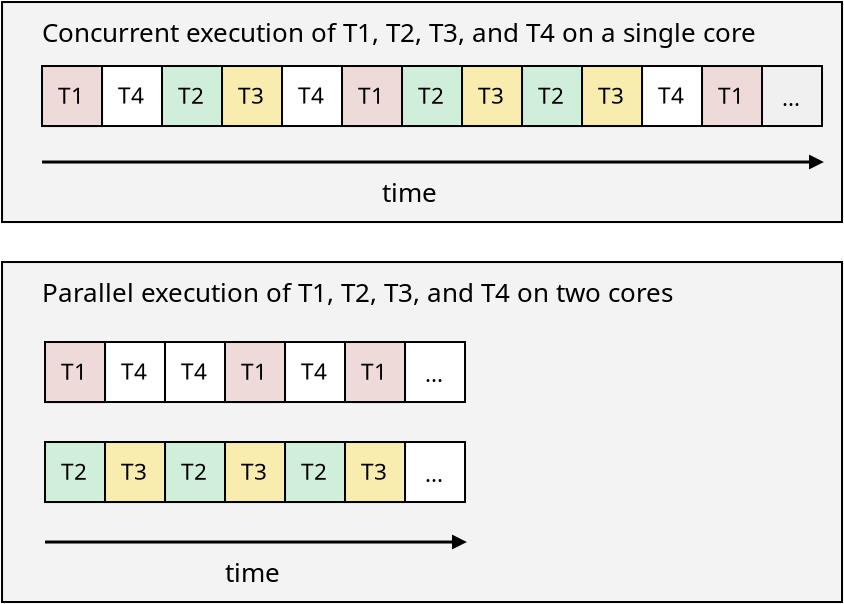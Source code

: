 <?xml version="1.0" encoding="UTF-8"?>
<dia:diagram xmlns:dia="http://www.lysator.liu.se/~alla/dia/">
  <dia:layer name="Background" visible="true" connectable="true" active="true">
    <dia:object type="Standard - Box" version="0" id="O0">
      <dia:attribute name="obj_pos">
        <dia:point val="3,15"/>
      </dia:attribute>
      <dia:attribute name="obj_bb">
        <dia:rectangle val="2.949,14.949;45.051,32.051"/>
      </dia:attribute>
      <dia:attribute name="elem_corner">
        <dia:point val="3,15"/>
      </dia:attribute>
      <dia:attribute name="elem_width">
        <dia:real val="42"/>
      </dia:attribute>
      <dia:attribute name="elem_height">
        <dia:real val="17"/>
      </dia:attribute>
      <dia:attribute name="border_width">
        <dia:real val="0.102"/>
      </dia:attribute>
      <dia:attribute name="inner_color">
        <dia:color val="#f3f3f3ff"/>
      </dia:attribute>
      <dia:attribute name="show_background">
        <dia:boolean val="true"/>
      </dia:attribute>
    </dia:object>
    <dia:object type="Standard - Box" version="0" id="O1">
      <dia:attribute name="obj_pos">
        <dia:point val="3,2"/>
      </dia:attribute>
      <dia:attribute name="obj_bb">
        <dia:rectangle val="2.949,1.949;45.051,13.051"/>
      </dia:attribute>
      <dia:attribute name="elem_corner">
        <dia:point val="3,2"/>
      </dia:attribute>
      <dia:attribute name="elem_width">
        <dia:real val="42"/>
      </dia:attribute>
      <dia:attribute name="elem_height">
        <dia:real val="11"/>
      </dia:attribute>
      <dia:attribute name="border_width">
        <dia:real val="0.102"/>
      </dia:attribute>
      <dia:attribute name="inner_color">
        <dia:color val="#f3f3f3ff"/>
      </dia:attribute>
      <dia:attribute name="show_background">
        <dia:boolean val="true"/>
      </dia:attribute>
    </dia:object>
    <dia:group>
      <dia:attribute name="meta">
        <dia:composite type="dict"/>
      </dia:attribute>
      <dia:attribute name="matrix"/>
      <dia:object type="Standard - Box" version="0" id="O2">
        <dia:attribute name="obj_pos">
          <dia:point val="5,5.2"/>
        </dia:attribute>
        <dia:attribute name="obj_bb">
          <dia:rectangle val="4.95,5.15;8.05,8.25"/>
        </dia:attribute>
        <dia:attribute name="elem_corner">
          <dia:point val="5,5.2"/>
        </dia:attribute>
        <dia:attribute name="elem_width">
          <dia:real val="3"/>
        </dia:attribute>
        <dia:attribute name="elem_height">
          <dia:real val="3"/>
        </dia:attribute>
        <dia:attribute name="show_background">
          <dia:boolean val="true"/>
        </dia:attribute>
      </dia:object>
      <dia:object type="Standard - Text" version="1" id="O3">
        <dia:attribute name="obj_pos">
          <dia:point val="5.796,7.091"/>
        </dia:attribute>
        <dia:attribute name="obj_bb">
          <dia:rectangle val="5.796,6.041;7.204,7.359"/>
        </dia:attribute>
        <dia:attribute name="text">
          <dia:composite type="text">
            <dia:attribute name="string">
              <dia:string>#T1#</dia:string>
            </dia:attribute>
            <dia:attribute name="font">
              <dia:font family="sans" style="0" name="Helvetica"/>
            </dia:attribute>
            <dia:attribute name="height">
              <dia:real val="1.411"/>
            </dia:attribute>
            <dia:attribute name="pos">
              <dia:point val="5.796,7.091"/>
            </dia:attribute>
            <dia:attribute name="color">
              <dia:color val="#000000ff"/>
            </dia:attribute>
            <dia:attribute name="alignment">
              <dia:enum val="0"/>
            </dia:attribute>
          </dia:composite>
        </dia:attribute>
        <dia:attribute name="valign">
          <dia:enum val="3"/>
        </dia:attribute>
      </dia:object>
    </dia:group>
    <dia:group>
      <dia:attribute name="meta">
        <dia:composite type="dict"/>
      </dia:attribute>
      <dia:attribute name="matrix"/>
      <dia:object type="Standard - Box" version="0" id="O4">
        <dia:attribute name="obj_pos">
          <dia:point val="8,5.2"/>
        </dia:attribute>
        <dia:attribute name="obj_bb">
          <dia:rectangle val="7.95,5.15;11.05,8.25"/>
        </dia:attribute>
        <dia:attribute name="elem_corner">
          <dia:point val="8,5.2"/>
        </dia:attribute>
        <dia:attribute name="elem_width">
          <dia:real val="3"/>
        </dia:attribute>
        <dia:attribute name="elem_height">
          <dia:real val="3"/>
        </dia:attribute>
        <dia:attribute name="show_background">
          <dia:boolean val="true"/>
        </dia:attribute>
      </dia:object>
      <dia:object type="Standard - Text" version="1" id="O5">
        <dia:attribute name="obj_pos">
          <dia:point val="8.796,7.075"/>
        </dia:attribute>
        <dia:attribute name="obj_bb">
          <dia:rectangle val="8.796,6.025;10.204,7.342"/>
        </dia:attribute>
        <dia:attribute name="text">
          <dia:composite type="text">
            <dia:attribute name="string">
              <dia:string>#T4#</dia:string>
            </dia:attribute>
            <dia:attribute name="font">
              <dia:font family="sans" style="0" name="Helvetica"/>
            </dia:attribute>
            <dia:attribute name="height">
              <dia:real val="1.411"/>
            </dia:attribute>
            <dia:attribute name="pos">
              <dia:point val="8.796,7.075"/>
            </dia:attribute>
            <dia:attribute name="color">
              <dia:color val="#000000ff"/>
            </dia:attribute>
            <dia:attribute name="alignment">
              <dia:enum val="0"/>
            </dia:attribute>
          </dia:composite>
        </dia:attribute>
        <dia:attribute name="valign">
          <dia:enum val="3"/>
        </dia:attribute>
      </dia:object>
    </dia:group>
    <dia:group>
      <dia:attribute name="meta">
        <dia:composite type="dict"/>
      </dia:attribute>
      <dia:attribute name="matrix"/>
      <dia:object type="Standard - Box" version="0" id="O6">
        <dia:attribute name="obj_pos">
          <dia:point val="11,5.2"/>
        </dia:attribute>
        <dia:attribute name="obj_bb">
          <dia:rectangle val="10.95,5.15;14.05,8.25"/>
        </dia:attribute>
        <dia:attribute name="elem_corner">
          <dia:point val="11,5.2"/>
        </dia:attribute>
        <dia:attribute name="elem_width">
          <dia:real val="3"/>
        </dia:attribute>
        <dia:attribute name="elem_height">
          <dia:real val="3"/>
        </dia:attribute>
        <dia:attribute name="inner_color">
          <dia:color val="#d0efdaff"/>
        </dia:attribute>
        <dia:attribute name="show_background">
          <dia:boolean val="true"/>
        </dia:attribute>
      </dia:object>
      <dia:object type="Standard - Text" version="1" id="O7">
        <dia:attribute name="obj_pos">
          <dia:point val="11.796,7.091"/>
        </dia:attribute>
        <dia:attribute name="obj_bb">
          <dia:rectangle val="11.796,6.041;13.204,7.359"/>
        </dia:attribute>
        <dia:attribute name="text">
          <dia:composite type="text">
            <dia:attribute name="string">
              <dia:string>#T2#</dia:string>
            </dia:attribute>
            <dia:attribute name="font">
              <dia:font family="sans" style="0" name="Helvetica"/>
            </dia:attribute>
            <dia:attribute name="height">
              <dia:real val="1.411"/>
            </dia:attribute>
            <dia:attribute name="pos">
              <dia:point val="11.796,7.091"/>
            </dia:attribute>
            <dia:attribute name="color">
              <dia:color val="#000000ff"/>
            </dia:attribute>
            <dia:attribute name="alignment">
              <dia:enum val="0"/>
            </dia:attribute>
          </dia:composite>
        </dia:attribute>
        <dia:attribute name="valign">
          <dia:enum val="3"/>
        </dia:attribute>
      </dia:object>
    </dia:group>
    <dia:group>
      <dia:attribute name="meta">
        <dia:composite type="dict"/>
      </dia:attribute>
      <dia:attribute name="matrix"/>
      <dia:object type="Standard - Box" version="0" id="O8">
        <dia:attribute name="obj_pos">
          <dia:point val="14,5.2"/>
        </dia:attribute>
        <dia:attribute name="obj_bb">
          <dia:rectangle val="13.95,5.15;17.05,8.25"/>
        </dia:attribute>
        <dia:attribute name="elem_corner">
          <dia:point val="14,5.2"/>
        </dia:attribute>
        <dia:attribute name="elem_width">
          <dia:real val="3"/>
        </dia:attribute>
        <dia:attribute name="elem_height">
          <dia:real val="3"/>
        </dia:attribute>
        <dia:attribute name="inner_color">
          <dia:color val="#f8ecaeff"/>
        </dia:attribute>
        <dia:attribute name="show_background">
          <dia:boolean val="true"/>
        </dia:attribute>
      </dia:object>
      <dia:object type="Standard - Text" version="1" id="O9">
        <dia:attribute name="obj_pos">
          <dia:point val="14.796,7.091"/>
        </dia:attribute>
        <dia:attribute name="obj_bb">
          <dia:rectangle val="14.796,6.041;16.204,7.359"/>
        </dia:attribute>
        <dia:attribute name="text">
          <dia:composite type="text">
            <dia:attribute name="string">
              <dia:string>#T3#</dia:string>
            </dia:attribute>
            <dia:attribute name="font">
              <dia:font family="sans" style="0" name="Helvetica"/>
            </dia:attribute>
            <dia:attribute name="height">
              <dia:real val="1.411"/>
            </dia:attribute>
            <dia:attribute name="pos">
              <dia:point val="14.796,7.091"/>
            </dia:attribute>
            <dia:attribute name="color">
              <dia:color val="#000000ff"/>
            </dia:attribute>
            <dia:attribute name="alignment">
              <dia:enum val="0"/>
            </dia:attribute>
          </dia:composite>
        </dia:attribute>
        <dia:attribute name="valign">
          <dia:enum val="3"/>
        </dia:attribute>
      </dia:object>
    </dia:group>
    <dia:group>
      <dia:attribute name="meta">
        <dia:composite type="dict"/>
      </dia:attribute>
      <dia:attribute name="matrix"/>
      <dia:object type="Standard - Box" version="0" id="O10">
        <dia:attribute name="obj_pos">
          <dia:point val="17,5.2"/>
        </dia:attribute>
        <dia:attribute name="obj_bb">
          <dia:rectangle val="16.95,5.15;20.05,8.25"/>
        </dia:attribute>
        <dia:attribute name="elem_corner">
          <dia:point val="17,5.2"/>
        </dia:attribute>
        <dia:attribute name="elem_width">
          <dia:real val="3"/>
        </dia:attribute>
        <dia:attribute name="elem_height">
          <dia:real val="3"/>
        </dia:attribute>
        <dia:attribute name="show_background">
          <dia:boolean val="true"/>
        </dia:attribute>
      </dia:object>
      <dia:object type="Standard - Text" version="1" id="O11">
        <dia:attribute name="obj_pos">
          <dia:point val="17.796,7.075"/>
        </dia:attribute>
        <dia:attribute name="obj_bb">
          <dia:rectangle val="17.796,6.025;19.204,7.342"/>
        </dia:attribute>
        <dia:attribute name="text">
          <dia:composite type="text">
            <dia:attribute name="string">
              <dia:string>#T4#</dia:string>
            </dia:attribute>
            <dia:attribute name="font">
              <dia:font family="sans" style="0" name="Helvetica"/>
            </dia:attribute>
            <dia:attribute name="height">
              <dia:real val="1.411"/>
            </dia:attribute>
            <dia:attribute name="pos">
              <dia:point val="17.796,7.075"/>
            </dia:attribute>
            <dia:attribute name="color">
              <dia:color val="#000000ff"/>
            </dia:attribute>
            <dia:attribute name="alignment">
              <dia:enum val="0"/>
            </dia:attribute>
          </dia:composite>
        </dia:attribute>
        <dia:attribute name="valign">
          <dia:enum val="3"/>
        </dia:attribute>
      </dia:object>
    </dia:group>
    <dia:group>
      <dia:attribute name="meta">
        <dia:composite type="dict"/>
      </dia:attribute>
      <dia:attribute name="matrix"/>
      <dia:object type="Standard - Box" version="0" id="O12">
        <dia:attribute name="obj_pos">
          <dia:point val="20,5.2"/>
        </dia:attribute>
        <dia:attribute name="obj_bb">
          <dia:rectangle val="19.95,5.15;23.05,8.25"/>
        </dia:attribute>
        <dia:attribute name="elem_corner">
          <dia:point val="20,5.2"/>
        </dia:attribute>
        <dia:attribute name="elem_width">
          <dia:real val="3"/>
        </dia:attribute>
        <dia:attribute name="elem_height">
          <dia:real val="3"/>
        </dia:attribute>
        <dia:attribute name="show_background">
          <dia:boolean val="true"/>
        </dia:attribute>
      </dia:object>
      <dia:object type="Standard - Text" version="1" id="O13">
        <dia:attribute name="obj_pos">
          <dia:point val="20.796,7.091"/>
        </dia:attribute>
        <dia:attribute name="obj_bb">
          <dia:rectangle val="20.796,6.041;22.204,7.359"/>
        </dia:attribute>
        <dia:attribute name="text">
          <dia:composite type="text">
            <dia:attribute name="string">
              <dia:string>#T1#</dia:string>
            </dia:attribute>
            <dia:attribute name="font">
              <dia:font family="sans" style="0" name="Helvetica"/>
            </dia:attribute>
            <dia:attribute name="height">
              <dia:real val="1.411"/>
            </dia:attribute>
            <dia:attribute name="pos">
              <dia:point val="20.796,7.091"/>
            </dia:attribute>
            <dia:attribute name="color">
              <dia:color val="#000000ff"/>
            </dia:attribute>
            <dia:attribute name="alignment">
              <dia:enum val="0"/>
            </dia:attribute>
          </dia:composite>
        </dia:attribute>
        <dia:attribute name="valign">
          <dia:enum val="3"/>
        </dia:attribute>
      </dia:object>
    </dia:group>
    <dia:group>
      <dia:attribute name="meta">
        <dia:composite type="dict"/>
      </dia:attribute>
      <dia:attribute name="matrix"/>
      <dia:object type="Standard - Box" version="0" id="O14">
        <dia:attribute name="obj_pos">
          <dia:point val="23,5.2"/>
        </dia:attribute>
        <dia:attribute name="obj_bb">
          <dia:rectangle val="22.95,5.15;26.05,8.25"/>
        </dia:attribute>
        <dia:attribute name="elem_corner">
          <dia:point val="23,5.2"/>
        </dia:attribute>
        <dia:attribute name="elem_width">
          <dia:real val="3"/>
        </dia:attribute>
        <dia:attribute name="elem_height">
          <dia:real val="3"/>
        </dia:attribute>
        <dia:attribute name="show_background">
          <dia:boolean val="true"/>
        </dia:attribute>
      </dia:object>
      <dia:object type="Standard - Text" version="1" id="O15">
        <dia:attribute name="obj_pos">
          <dia:point val="23.796,7.091"/>
        </dia:attribute>
        <dia:attribute name="obj_bb">
          <dia:rectangle val="23.796,6.041;25.204,7.359"/>
        </dia:attribute>
        <dia:attribute name="text">
          <dia:composite type="text">
            <dia:attribute name="string">
              <dia:string>#T2#</dia:string>
            </dia:attribute>
            <dia:attribute name="font">
              <dia:font family="sans" style="0" name="Helvetica"/>
            </dia:attribute>
            <dia:attribute name="height">
              <dia:real val="1.411"/>
            </dia:attribute>
            <dia:attribute name="pos">
              <dia:point val="23.796,7.091"/>
            </dia:attribute>
            <dia:attribute name="color">
              <dia:color val="#000000ff"/>
            </dia:attribute>
            <dia:attribute name="alignment">
              <dia:enum val="0"/>
            </dia:attribute>
          </dia:composite>
        </dia:attribute>
        <dia:attribute name="valign">
          <dia:enum val="3"/>
        </dia:attribute>
      </dia:object>
    </dia:group>
    <dia:group>
      <dia:attribute name="meta">
        <dia:composite type="dict"/>
      </dia:attribute>
      <dia:attribute name="matrix"/>
      <dia:object type="Standard - Box" version="0" id="O16">
        <dia:attribute name="obj_pos">
          <dia:point val="26,5.2"/>
        </dia:attribute>
        <dia:attribute name="obj_bb">
          <dia:rectangle val="25.95,5.15;29.05,8.25"/>
        </dia:attribute>
        <dia:attribute name="elem_corner">
          <dia:point val="26,5.2"/>
        </dia:attribute>
        <dia:attribute name="elem_width">
          <dia:real val="3"/>
        </dia:attribute>
        <dia:attribute name="elem_height">
          <dia:real val="3"/>
        </dia:attribute>
        <dia:attribute name="show_background">
          <dia:boolean val="true"/>
        </dia:attribute>
      </dia:object>
      <dia:object type="Standard - Text" version="1" id="O17">
        <dia:attribute name="obj_pos">
          <dia:point val="26.796,7.091"/>
        </dia:attribute>
        <dia:attribute name="obj_bb">
          <dia:rectangle val="26.796,6.041;28.204,7.359"/>
        </dia:attribute>
        <dia:attribute name="text">
          <dia:composite type="text">
            <dia:attribute name="string">
              <dia:string>#T3#</dia:string>
            </dia:attribute>
            <dia:attribute name="font">
              <dia:font family="sans" style="0" name="Helvetica"/>
            </dia:attribute>
            <dia:attribute name="height">
              <dia:real val="1.411"/>
            </dia:attribute>
            <dia:attribute name="pos">
              <dia:point val="26.796,7.091"/>
            </dia:attribute>
            <dia:attribute name="color">
              <dia:color val="#000000ff"/>
            </dia:attribute>
            <dia:attribute name="alignment">
              <dia:enum val="0"/>
            </dia:attribute>
          </dia:composite>
        </dia:attribute>
        <dia:attribute name="valign">
          <dia:enum val="3"/>
        </dia:attribute>
      </dia:object>
    </dia:group>
    <dia:group>
      <dia:attribute name="meta">
        <dia:composite type="dict"/>
      </dia:attribute>
      <dia:attribute name="matrix"/>
      <dia:object type="Standard - Box" version="0" id="O18">
        <dia:attribute name="obj_pos">
          <dia:point val="29,5.2"/>
        </dia:attribute>
        <dia:attribute name="obj_bb">
          <dia:rectangle val="28.95,5.15;32.05,8.25"/>
        </dia:attribute>
        <dia:attribute name="elem_corner">
          <dia:point val="29,5.2"/>
        </dia:attribute>
        <dia:attribute name="elem_width">
          <dia:real val="3"/>
        </dia:attribute>
        <dia:attribute name="elem_height">
          <dia:real val="3"/>
        </dia:attribute>
        <dia:attribute name="show_background">
          <dia:boolean val="true"/>
        </dia:attribute>
      </dia:object>
      <dia:object type="Standard - Text" version="1" id="O19">
        <dia:attribute name="obj_pos">
          <dia:point val="29.796,7.091"/>
        </dia:attribute>
        <dia:attribute name="obj_bb">
          <dia:rectangle val="29.796,6.041;31.204,7.359"/>
        </dia:attribute>
        <dia:attribute name="text">
          <dia:composite type="text">
            <dia:attribute name="string">
              <dia:string>#T2#</dia:string>
            </dia:attribute>
            <dia:attribute name="font">
              <dia:font family="sans" style="0" name="Helvetica"/>
            </dia:attribute>
            <dia:attribute name="height">
              <dia:real val="1.411"/>
            </dia:attribute>
            <dia:attribute name="pos">
              <dia:point val="29.796,7.091"/>
            </dia:attribute>
            <dia:attribute name="color">
              <dia:color val="#000000ff"/>
            </dia:attribute>
            <dia:attribute name="alignment">
              <dia:enum val="0"/>
            </dia:attribute>
          </dia:composite>
        </dia:attribute>
        <dia:attribute name="valign">
          <dia:enum val="3"/>
        </dia:attribute>
      </dia:object>
    </dia:group>
    <dia:group>
      <dia:attribute name="meta">
        <dia:composite type="dict"/>
      </dia:attribute>
      <dia:attribute name="matrix"/>
      <dia:object type="Standard - Box" version="0" id="O20">
        <dia:attribute name="obj_pos">
          <dia:point val="32,5.2"/>
        </dia:attribute>
        <dia:attribute name="obj_bb">
          <dia:rectangle val="31.95,5.15;35.05,8.25"/>
        </dia:attribute>
        <dia:attribute name="elem_corner">
          <dia:point val="32,5.2"/>
        </dia:attribute>
        <dia:attribute name="elem_width">
          <dia:real val="3"/>
        </dia:attribute>
        <dia:attribute name="elem_height">
          <dia:real val="3"/>
        </dia:attribute>
        <dia:attribute name="show_background">
          <dia:boolean val="true"/>
        </dia:attribute>
      </dia:object>
      <dia:object type="Standard - Text" version="1" id="O21">
        <dia:attribute name="obj_pos">
          <dia:point val="32.796,7.091"/>
        </dia:attribute>
        <dia:attribute name="obj_bb">
          <dia:rectangle val="32.796,6.041;34.204,7.359"/>
        </dia:attribute>
        <dia:attribute name="text">
          <dia:composite type="text">
            <dia:attribute name="string">
              <dia:string>#T3#</dia:string>
            </dia:attribute>
            <dia:attribute name="font">
              <dia:font family="sans" style="0" name="Helvetica"/>
            </dia:attribute>
            <dia:attribute name="height">
              <dia:real val="1.411"/>
            </dia:attribute>
            <dia:attribute name="pos">
              <dia:point val="32.796,7.091"/>
            </dia:attribute>
            <dia:attribute name="color">
              <dia:color val="#000000ff"/>
            </dia:attribute>
            <dia:attribute name="alignment">
              <dia:enum val="0"/>
            </dia:attribute>
          </dia:composite>
        </dia:attribute>
        <dia:attribute name="valign">
          <dia:enum val="3"/>
        </dia:attribute>
      </dia:object>
    </dia:group>
    <dia:group>
      <dia:attribute name="meta">
        <dia:composite type="dict"/>
      </dia:attribute>
      <dia:attribute name="matrix"/>
      <dia:object type="Standard - Box" version="0" id="O22">
        <dia:attribute name="obj_pos">
          <dia:point val="38,5.2"/>
        </dia:attribute>
        <dia:attribute name="obj_bb">
          <dia:rectangle val="37.95,5.15;41.05,8.25"/>
        </dia:attribute>
        <dia:attribute name="elem_corner">
          <dia:point val="38,5.2"/>
        </dia:attribute>
        <dia:attribute name="elem_width">
          <dia:real val="3"/>
        </dia:attribute>
        <dia:attribute name="elem_height">
          <dia:real val="3"/>
        </dia:attribute>
        <dia:attribute name="inner_color">
          <dia:color val="#efdadaff"/>
        </dia:attribute>
        <dia:attribute name="show_background">
          <dia:boolean val="true"/>
        </dia:attribute>
      </dia:object>
      <dia:object type="Standard - Text" version="1" id="O23">
        <dia:attribute name="obj_pos">
          <dia:point val="38.796,7.091"/>
        </dia:attribute>
        <dia:attribute name="obj_bb">
          <dia:rectangle val="38.796,6.041;40.204,7.359"/>
        </dia:attribute>
        <dia:attribute name="text">
          <dia:composite type="text">
            <dia:attribute name="string">
              <dia:string>#T1#</dia:string>
            </dia:attribute>
            <dia:attribute name="font">
              <dia:font family="sans" style="0" name="Helvetica"/>
            </dia:attribute>
            <dia:attribute name="height">
              <dia:real val="1.411"/>
            </dia:attribute>
            <dia:attribute name="pos">
              <dia:point val="38.796,7.091"/>
            </dia:attribute>
            <dia:attribute name="color">
              <dia:color val="#000000ff"/>
            </dia:attribute>
            <dia:attribute name="alignment">
              <dia:enum val="0"/>
            </dia:attribute>
          </dia:composite>
        </dia:attribute>
        <dia:attribute name="valign">
          <dia:enum val="3"/>
        </dia:attribute>
      </dia:object>
    </dia:group>
    <dia:group>
      <dia:attribute name="meta">
        <dia:composite type="dict"/>
      </dia:attribute>
      <dia:attribute name="matrix"/>
      <dia:object type="Standard - Box" version="0" id="O24">
        <dia:attribute name="obj_pos">
          <dia:point val="35,5.2"/>
        </dia:attribute>
        <dia:attribute name="obj_bb">
          <dia:rectangle val="34.95,5.15;38.05,8.25"/>
        </dia:attribute>
        <dia:attribute name="elem_corner">
          <dia:point val="35,5.2"/>
        </dia:attribute>
        <dia:attribute name="elem_width">
          <dia:real val="3"/>
        </dia:attribute>
        <dia:attribute name="elem_height">
          <dia:real val="3"/>
        </dia:attribute>
        <dia:attribute name="show_background">
          <dia:boolean val="true"/>
        </dia:attribute>
      </dia:object>
      <dia:object type="Standard - Text" version="1" id="O25">
        <dia:attribute name="obj_pos">
          <dia:point val="35.796,7.075"/>
        </dia:attribute>
        <dia:attribute name="obj_bb">
          <dia:rectangle val="35.796,6.025;37.204,7.342"/>
        </dia:attribute>
        <dia:attribute name="text">
          <dia:composite type="text">
            <dia:attribute name="string">
              <dia:string>#T4#</dia:string>
            </dia:attribute>
            <dia:attribute name="font">
              <dia:font family="sans" style="0" name="Helvetica"/>
            </dia:attribute>
            <dia:attribute name="height">
              <dia:real val="1.411"/>
            </dia:attribute>
            <dia:attribute name="pos">
              <dia:point val="35.796,7.075"/>
            </dia:attribute>
            <dia:attribute name="color">
              <dia:color val="#000000ff"/>
            </dia:attribute>
            <dia:attribute name="alignment">
              <dia:enum val="0"/>
            </dia:attribute>
          </dia:composite>
        </dia:attribute>
        <dia:attribute name="valign">
          <dia:enum val="3"/>
        </dia:attribute>
      </dia:object>
    </dia:group>
    <dia:group>
      <dia:attribute name="meta">
        <dia:composite type="dict"/>
      </dia:attribute>
      <dia:attribute name="matrix"/>
      <dia:object type="Standard - Box" version="0" id="O26">
        <dia:attribute name="obj_pos">
          <dia:point val="41,5.2"/>
        </dia:attribute>
        <dia:attribute name="obj_bb">
          <dia:rectangle val="40.95,5.15;44.05,8.25"/>
        </dia:attribute>
        <dia:attribute name="elem_corner">
          <dia:point val="41,5.2"/>
        </dia:attribute>
        <dia:attribute name="elem_width">
          <dia:real val="3"/>
        </dia:attribute>
        <dia:attribute name="elem_height">
          <dia:real val="3"/>
        </dia:attribute>
        <dia:attribute name="inner_color">
          <dia:color val="#f0f0f0ff"/>
        </dia:attribute>
        <dia:attribute name="show_background">
          <dia:boolean val="true"/>
        </dia:attribute>
      </dia:object>
      <dia:object type="Standard - Text" version="1" id="O27">
        <dia:attribute name="obj_pos">
          <dia:point val="42,7.2"/>
        </dia:attribute>
        <dia:attribute name="obj_bb">
          <dia:rectangle val="42,6.15;43.08,7.468"/>
        </dia:attribute>
        <dia:attribute name="text">
          <dia:composite type="text">
            <dia:attribute name="string">
              <dia:string>#...#</dia:string>
            </dia:attribute>
            <dia:attribute name="font">
              <dia:font family="sans" style="0" name="Helvetica"/>
            </dia:attribute>
            <dia:attribute name="height">
              <dia:real val="1.411"/>
            </dia:attribute>
            <dia:attribute name="pos">
              <dia:point val="42,7.2"/>
            </dia:attribute>
            <dia:attribute name="color">
              <dia:color val="#000000ff"/>
            </dia:attribute>
            <dia:attribute name="alignment">
              <dia:enum val="0"/>
            </dia:attribute>
          </dia:composite>
        </dia:attribute>
        <dia:attribute name="valign">
          <dia:enum val="3"/>
        </dia:attribute>
      </dia:object>
    </dia:group>
    <dia:group>
      <dia:attribute name="meta">
        <dia:composite type="dict"/>
      </dia:attribute>
      <dia:attribute name="matrix"/>
      <dia:object type="Standard - Box" version="0" id="O28">
        <dia:attribute name="obj_pos">
          <dia:point val="5,5.2"/>
        </dia:attribute>
        <dia:attribute name="obj_bb">
          <dia:rectangle val="4.95,5.15;8.05,8.25"/>
        </dia:attribute>
        <dia:attribute name="elem_corner">
          <dia:point val="5,5.2"/>
        </dia:attribute>
        <dia:attribute name="elem_width">
          <dia:real val="3"/>
        </dia:attribute>
        <dia:attribute name="elem_height">
          <dia:real val="3"/>
        </dia:attribute>
        <dia:attribute name="inner_color">
          <dia:color val="#efdadaff"/>
        </dia:attribute>
        <dia:attribute name="show_background">
          <dia:boolean val="true"/>
        </dia:attribute>
      </dia:object>
      <dia:object type="Standard - Text" version="1" id="O29">
        <dia:attribute name="obj_pos">
          <dia:point val="5.796,7.091"/>
        </dia:attribute>
        <dia:attribute name="obj_bb">
          <dia:rectangle val="5.796,6.041;7.204,7.359"/>
        </dia:attribute>
        <dia:attribute name="text">
          <dia:composite type="text">
            <dia:attribute name="string">
              <dia:string>#T1#</dia:string>
            </dia:attribute>
            <dia:attribute name="font">
              <dia:font family="sans" style="0" name="Helvetica"/>
            </dia:attribute>
            <dia:attribute name="height">
              <dia:real val="1.411"/>
            </dia:attribute>
            <dia:attribute name="pos">
              <dia:point val="5.796,7.091"/>
            </dia:attribute>
            <dia:attribute name="color">
              <dia:color val="#000000ff"/>
            </dia:attribute>
            <dia:attribute name="alignment">
              <dia:enum val="0"/>
            </dia:attribute>
          </dia:composite>
        </dia:attribute>
        <dia:attribute name="valign">
          <dia:enum val="3"/>
        </dia:attribute>
      </dia:object>
    </dia:group>
    <dia:group>
      <dia:attribute name="meta">
        <dia:composite type="dict"/>
      </dia:attribute>
      <dia:attribute name="matrix"/>
      <dia:object type="Standard - Box" version="0" id="O30">
        <dia:attribute name="obj_pos">
          <dia:point val="20,5.2"/>
        </dia:attribute>
        <dia:attribute name="obj_bb">
          <dia:rectangle val="19.95,5.15;23.05,8.25"/>
        </dia:attribute>
        <dia:attribute name="elem_corner">
          <dia:point val="20,5.2"/>
        </dia:attribute>
        <dia:attribute name="elem_width">
          <dia:real val="3"/>
        </dia:attribute>
        <dia:attribute name="elem_height">
          <dia:real val="3"/>
        </dia:attribute>
        <dia:attribute name="inner_color">
          <dia:color val="#efdadaff"/>
        </dia:attribute>
        <dia:attribute name="show_background">
          <dia:boolean val="true"/>
        </dia:attribute>
      </dia:object>
      <dia:object type="Standard - Text" version="1" id="O31">
        <dia:attribute name="obj_pos">
          <dia:point val="20.796,7.091"/>
        </dia:attribute>
        <dia:attribute name="obj_bb">
          <dia:rectangle val="20.796,6.041;22.204,7.359"/>
        </dia:attribute>
        <dia:attribute name="text">
          <dia:composite type="text">
            <dia:attribute name="string">
              <dia:string>#T1#</dia:string>
            </dia:attribute>
            <dia:attribute name="font">
              <dia:font family="sans" style="0" name="Helvetica"/>
            </dia:attribute>
            <dia:attribute name="height">
              <dia:real val="1.411"/>
            </dia:attribute>
            <dia:attribute name="pos">
              <dia:point val="20.796,7.091"/>
            </dia:attribute>
            <dia:attribute name="color">
              <dia:color val="#000000ff"/>
            </dia:attribute>
            <dia:attribute name="alignment">
              <dia:enum val="0"/>
            </dia:attribute>
          </dia:composite>
        </dia:attribute>
        <dia:attribute name="valign">
          <dia:enum val="3"/>
        </dia:attribute>
      </dia:object>
    </dia:group>
    <dia:group>
      <dia:attribute name="meta">
        <dia:composite type="dict"/>
      </dia:attribute>
      <dia:attribute name="matrix"/>
      <dia:object type="Standard - Box" version="0" id="O32">
        <dia:attribute name="obj_pos">
          <dia:point val="23,5.2"/>
        </dia:attribute>
        <dia:attribute name="obj_bb">
          <dia:rectangle val="22.95,5.15;26.05,8.25"/>
        </dia:attribute>
        <dia:attribute name="elem_corner">
          <dia:point val="23,5.2"/>
        </dia:attribute>
        <dia:attribute name="elem_width">
          <dia:real val="3"/>
        </dia:attribute>
        <dia:attribute name="elem_height">
          <dia:real val="3"/>
        </dia:attribute>
        <dia:attribute name="inner_color">
          <dia:color val="#d0efdaff"/>
        </dia:attribute>
        <dia:attribute name="show_background">
          <dia:boolean val="true"/>
        </dia:attribute>
      </dia:object>
      <dia:object type="Standard - Text" version="1" id="O33">
        <dia:attribute name="obj_pos">
          <dia:point val="23.796,7.091"/>
        </dia:attribute>
        <dia:attribute name="obj_bb">
          <dia:rectangle val="23.796,6.041;25.204,7.359"/>
        </dia:attribute>
        <dia:attribute name="text">
          <dia:composite type="text">
            <dia:attribute name="string">
              <dia:string>#T2#</dia:string>
            </dia:attribute>
            <dia:attribute name="font">
              <dia:font family="sans" style="0" name="Helvetica"/>
            </dia:attribute>
            <dia:attribute name="height">
              <dia:real val="1.411"/>
            </dia:attribute>
            <dia:attribute name="pos">
              <dia:point val="23.796,7.091"/>
            </dia:attribute>
            <dia:attribute name="color">
              <dia:color val="#000000ff"/>
            </dia:attribute>
            <dia:attribute name="alignment">
              <dia:enum val="0"/>
            </dia:attribute>
          </dia:composite>
        </dia:attribute>
        <dia:attribute name="valign">
          <dia:enum val="3"/>
        </dia:attribute>
      </dia:object>
    </dia:group>
    <dia:group>
      <dia:attribute name="meta">
        <dia:composite type="dict"/>
      </dia:attribute>
      <dia:attribute name="matrix"/>
      <dia:object type="Standard - Box" version="0" id="O34">
        <dia:attribute name="obj_pos">
          <dia:point val="29,5.2"/>
        </dia:attribute>
        <dia:attribute name="obj_bb">
          <dia:rectangle val="28.95,5.15;32.05,8.25"/>
        </dia:attribute>
        <dia:attribute name="elem_corner">
          <dia:point val="29,5.2"/>
        </dia:attribute>
        <dia:attribute name="elem_width">
          <dia:real val="3"/>
        </dia:attribute>
        <dia:attribute name="elem_height">
          <dia:real val="3"/>
        </dia:attribute>
        <dia:attribute name="inner_color">
          <dia:color val="#d0efdaff"/>
        </dia:attribute>
        <dia:attribute name="show_background">
          <dia:boolean val="true"/>
        </dia:attribute>
      </dia:object>
      <dia:object type="Standard - Text" version="1" id="O35">
        <dia:attribute name="obj_pos">
          <dia:point val="29.796,7.091"/>
        </dia:attribute>
        <dia:attribute name="obj_bb">
          <dia:rectangle val="29.796,6.041;31.204,7.359"/>
        </dia:attribute>
        <dia:attribute name="text">
          <dia:composite type="text">
            <dia:attribute name="string">
              <dia:string>#T2#</dia:string>
            </dia:attribute>
            <dia:attribute name="font">
              <dia:font family="sans" style="0" name="Helvetica"/>
            </dia:attribute>
            <dia:attribute name="height">
              <dia:real val="1.411"/>
            </dia:attribute>
            <dia:attribute name="pos">
              <dia:point val="29.796,7.091"/>
            </dia:attribute>
            <dia:attribute name="color">
              <dia:color val="#000000ff"/>
            </dia:attribute>
            <dia:attribute name="alignment">
              <dia:enum val="0"/>
            </dia:attribute>
          </dia:composite>
        </dia:attribute>
        <dia:attribute name="valign">
          <dia:enum val="3"/>
        </dia:attribute>
      </dia:object>
    </dia:group>
    <dia:group>
      <dia:attribute name="meta">
        <dia:composite type="dict"/>
      </dia:attribute>
      <dia:attribute name="matrix"/>
      <dia:object type="Standard - Box" version="0" id="O36">
        <dia:attribute name="obj_pos">
          <dia:point val="26,5.2"/>
        </dia:attribute>
        <dia:attribute name="obj_bb">
          <dia:rectangle val="25.95,5.15;29.05,8.25"/>
        </dia:attribute>
        <dia:attribute name="elem_corner">
          <dia:point val="26,5.2"/>
        </dia:attribute>
        <dia:attribute name="elem_width">
          <dia:real val="3"/>
        </dia:attribute>
        <dia:attribute name="elem_height">
          <dia:real val="3"/>
        </dia:attribute>
        <dia:attribute name="inner_color">
          <dia:color val="#f8ecaeff"/>
        </dia:attribute>
        <dia:attribute name="show_background">
          <dia:boolean val="true"/>
        </dia:attribute>
      </dia:object>
      <dia:object type="Standard - Text" version="1" id="O37">
        <dia:attribute name="obj_pos">
          <dia:point val="26.796,7.091"/>
        </dia:attribute>
        <dia:attribute name="obj_bb">
          <dia:rectangle val="26.796,6.041;28.204,7.359"/>
        </dia:attribute>
        <dia:attribute name="text">
          <dia:composite type="text">
            <dia:attribute name="string">
              <dia:string>#T3#</dia:string>
            </dia:attribute>
            <dia:attribute name="font">
              <dia:font family="sans" style="0" name="Helvetica"/>
            </dia:attribute>
            <dia:attribute name="height">
              <dia:real val="1.411"/>
            </dia:attribute>
            <dia:attribute name="pos">
              <dia:point val="26.796,7.091"/>
            </dia:attribute>
            <dia:attribute name="color">
              <dia:color val="#000000ff"/>
            </dia:attribute>
            <dia:attribute name="alignment">
              <dia:enum val="0"/>
            </dia:attribute>
          </dia:composite>
        </dia:attribute>
        <dia:attribute name="valign">
          <dia:enum val="3"/>
        </dia:attribute>
      </dia:object>
    </dia:group>
    <dia:group>
      <dia:attribute name="meta">
        <dia:composite type="dict"/>
      </dia:attribute>
      <dia:attribute name="matrix"/>
      <dia:object type="Standard - Box" version="0" id="O38">
        <dia:attribute name="obj_pos">
          <dia:point val="32,5.2"/>
        </dia:attribute>
        <dia:attribute name="obj_bb">
          <dia:rectangle val="31.95,5.15;35.05,8.25"/>
        </dia:attribute>
        <dia:attribute name="elem_corner">
          <dia:point val="32,5.2"/>
        </dia:attribute>
        <dia:attribute name="elem_width">
          <dia:real val="3"/>
        </dia:attribute>
        <dia:attribute name="elem_height">
          <dia:real val="3"/>
        </dia:attribute>
        <dia:attribute name="inner_color">
          <dia:color val="#f8ecaeff"/>
        </dia:attribute>
        <dia:attribute name="show_background">
          <dia:boolean val="true"/>
        </dia:attribute>
      </dia:object>
      <dia:object type="Standard - Text" version="1" id="O39">
        <dia:attribute name="obj_pos">
          <dia:point val="32.796,7.091"/>
        </dia:attribute>
        <dia:attribute name="obj_bb">
          <dia:rectangle val="32.796,6.041;34.204,7.359"/>
        </dia:attribute>
        <dia:attribute name="text">
          <dia:composite type="text">
            <dia:attribute name="string">
              <dia:string>#T3#</dia:string>
            </dia:attribute>
            <dia:attribute name="font">
              <dia:font family="sans" style="0" name="Helvetica"/>
            </dia:attribute>
            <dia:attribute name="height">
              <dia:real val="1.411"/>
            </dia:attribute>
            <dia:attribute name="pos">
              <dia:point val="32.796,7.091"/>
            </dia:attribute>
            <dia:attribute name="color">
              <dia:color val="#000000ff"/>
            </dia:attribute>
            <dia:attribute name="alignment">
              <dia:enum val="0"/>
            </dia:attribute>
          </dia:composite>
        </dia:attribute>
        <dia:attribute name="valign">
          <dia:enum val="3"/>
        </dia:attribute>
      </dia:object>
    </dia:group>
    <dia:object type="Standard - Line" version="0" id="O40">
      <dia:attribute name="obj_pos">
        <dia:point val="5,10"/>
      </dia:attribute>
      <dia:attribute name="obj_bb">
        <dia:rectangle val="4.925,9.629;44.093,10.371"/>
      </dia:attribute>
      <dia:attribute name="conn_endpoints">
        <dia:point val="5,10"/>
        <dia:point val="44,10"/>
      </dia:attribute>
      <dia:attribute name="numcp">
        <dia:int val="1"/>
      </dia:attribute>
      <dia:attribute name="line_width">
        <dia:real val="0.15"/>
      </dia:attribute>
      <dia:attribute name="end_arrow">
        <dia:enum val="3"/>
      </dia:attribute>
      <dia:attribute name="end_arrow_length">
        <dia:real val="0.5"/>
      </dia:attribute>
      <dia:attribute name="end_arrow_width">
        <dia:real val="0.5"/>
      </dia:attribute>
    </dia:object>
    <dia:object type="Standard - Text" version="1" id="O41">
      <dia:attribute name="obj_pos">
        <dia:point val="22,12"/>
      </dia:attribute>
      <dia:attribute name="obj_bb">
        <dia:rectangle val="22,10.755;24.97,12.383"/>
      </dia:attribute>
      <dia:attribute name="text">
        <dia:composite type="text">
          <dia:attribute name="string">
            <dia:string>#time#</dia:string>
          </dia:attribute>
          <dia:attribute name="font">
            <dia:font family="sans" style="0" name="Helvetica"/>
          </dia:attribute>
          <dia:attribute name="height">
            <dia:real val="1.623"/>
          </dia:attribute>
          <dia:attribute name="pos">
            <dia:point val="22,12"/>
          </dia:attribute>
          <dia:attribute name="color">
            <dia:color val="#000000ff"/>
          </dia:attribute>
          <dia:attribute name="alignment">
            <dia:enum val="0"/>
          </dia:attribute>
        </dia:composite>
      </dia:attribute>
      <dia:attribute name="valign">
        <dia:enum val="3"/>
      </dia:attribute>
    </dia:object>
    <dia:object type="Standard - Text" version="1" id="O42">
      <dia:attribute name="obj_pos">
        <dia:point val="5,4"/>
      </dia:attribute>
      <dia:attribute name="obj_bb">
        <dia:rectangle val="5,2.792;43.547,4.308"/>
      </dia:attribute>
      <dia:attribute name="text">
        <dia:composite type="text">
          <dia:attribute name="string">
            <dia:string>#Concurrent execution of T1, T2, T3, and T4 on a single core#</dia:string>
          </dia:attribute>
          <dia:attribute name="font">
            <dia:font family="sans" style="0" name="Helvetica"/>
          </dia:attribute>
          <dia:attribute name="height">
            <dia:real val="1.623"/>
          </dia:attribute>
          <dia:attribute name="pos">
            <dia:point val="5,4"/>
          </dia:attribute>
          <dia:attribute name="color">
            <dia:color val="#000000ff"/>
          </dia:attribute>
          <dia:attribute name="alignment">
            <dia:enum val="0"/>
          </dia:attribute>
        </dia:composite>
      </dia:attribute>
      <dia:attribute name="valign">
        <dia:enum val="3"/>
      </dia:attribute>
    </dia:object>
    <dia:object type="Standard - Text" version="1" id="O43">
      <dia:attribute name="obj_pos">
        <dia:point val="5,17"/>
      </dia:attribute>
      <dia:attribute name="obj_bb">
        <dia:rectangle val="5,15.793;39.057,17.308"/>
      </dia:attribute>
      <dia:attribute name="text">
        <dia:composite type="text">
          <dia:attribute name="string">
            <dia:string>#Parallel execution of T1, T2, T3, and T4 on two cores#</dia:string>
          </dia:attribute>
          <dia:attribute name="font">
            <dia:font family="sans" style="0" name="Helvetica"/>
          </dia:attribute>
          <dia:attribute name="height">
            <dia:real val="1.623"/>
          </dia:attribute>
          <dia:attribute name="pos">
            <dia:point val="5,17"/>
          </dia:attribute>
          <dia:attribute name="color">
            <dia:color val="#000000ff"/>
          </dia:attribute>
          <dia:attribute name="alignment">
            <dia:enum val="0"/>
          </dia:attribute>
        </dia:composite>
      </dia:attribute>
      <dia:attribute name="valign">
        <dia:enum val="3"/>
      </dia:attribute>
    </dia:object>
    <dia:group>
      <dia:attribute name="meta">
        <dia:composite type="dict"/>
      </dia:attribute>
      <dia:attribute name="matrix"/>
      <dia:group>
        <dia:attribute name="meta">
          <dia:composite type="dict"/>
        </dia:attribute>
        <dia:attribute name="matrix"/>
        <dia:group>
          <dia:attribute name="meta">
            <dia:composite type="dict"/>
          </dia:attribute>
          <dia:attribute name="matrix"/>
          <dia:object type="Standard - Box" version="0" id="O44">
            <dia:attribute name="obj_pos">
              <dia:point val="5.15,19"/>
            </dia:attribute>
            <dia:attribute name="obj_bb">
              <dia:rectangle val="5.1,18.95;8.2,22.05"/>
            </dia:attribute>
            <dia:attribute name="elem_corner">
              <dia:point val="5.15,19"/>
            </dia:attribute>
            <dia:attribute name="elem_width">
              <dia:real val="3"/>
            </dia:attribute>
            <dia:attribute name="elem_height">
              <dia:real val="3"/>
            </dia:attribute>
            <dia:attribute name="show_background">
              <dia:boolean val="true"/>
            </dia:attribute>
          </dia:object>
          <dia:object type="Standard - Text" version="1" id="O45">
            <dia:attribute name="obj_pos">
              <dia:point val="5.946,20.891"/>
            </dia:attribute>
            <dia:attribute name="obj_bb">
              <dia:rectangle val="5.946,19.841;7.354,21.159"/>
            </dia:attribute>
            <dia:attribute name="text">
              <dia:composite type="text">
                <dia:attribute name="string">
                  <dia:string>#T1#</dia:string>
                </dia:attribute>
                <dia:attribute name="font">
                  <dia:font family="sans" style="0" name="Helvetica"/>
                </dia:attribute>
                <dia:attribute name="height">
                  <dia:real val="1.411"/>
                </dia:attribute>
                <dia:attribute name="pos">
                  <dia:point val="5.946,20.891"/>
                </dia:attribute>
                <dia:attribute name="color">
                  <dia:color val="#000000ff"/>
                </dia:attribute>
                <dia:attribute name="alignment">
                  <dia:enum val="0"/>
                </dia:attribute>
              </dia:composite>
            </dia:attribute>
            <dia:attribute name="valign">
              <dia:enum val="3"/>
            </dia:attribute>
          </dia:object>
        </dia:group>
        <dia:group>
          <dia:attribute name="meta">
            <dia:composite type="dict"/>
          </dia:attribute>
          <dia:attribute name="matrix"/>
          <dia:object type="Standard - Box" version="0" id="O46">
            <dia:attribute name="obj_pos">
              <dia:point val="8.15,19"/>
            </dia:attribute>
            <dia:attribute name="obj_bb">
              <dia:rectangle val="8.1,18.95;11.2,22.05"/>
            </dia:attribute>
            <dia:attribute name="elem_corner">
              <dia:point val="8.15,19"/>
            </dia:attribute>
            <dia:attribute name="elem_width">
              <dia:real val="3"/>
            </dia:attribute>
            <dia:attribute name="elem_height">
              <dia:real val="3"/>
            </dia:attribute>
            <dia:attribute name="show_background">
              <dia:boolean val="true"/>
            </dia:attribute>
          </dia:object>
          <dia:object type="Standard - Text" version="1" id="O47">
            <dia:attribute name="obj_pos">
              <dia:point val="8.946,20.875"/>
            </dia:attribute>
            <dia:attribute name="obj_bb">
              <dia:rectangle val="8.946,19.825;10.354,21.142"/>
            </dia:attribute>
            <dia:attribute name="text">
              <dia:composite type="text">
                <dia:attribute name="string">
                  <dia:string>#T4#</dia:string>
                </dia:attribute>
                <dia:attribute name="font">
                  <dia:font family="sans" style="0" name="Helvetica"/>
                </dia:attribute>
                <dia:attribute name="height">
                  <dia:real val="1.411"/>
                </dia:attribute>
                <dia:attribute name="pos">
                  <dia:point val="8.946,20.875"/>
                </dia:attribute>
                <dia:attribute name="color">
                  <dia:color val="#000000ff"/>
                </dia:attribute>
                <dia:attribute name="alignment">
                  <dia:enum val="0"/>
                </dia:attribute>
              </dia:composite>
            </dia:attribute>
            <dia:attribute name="valign">
              <dia:enum val="3"/>
            </dia:attribute>
          </dia:object>
        </dia:group>
        <dia:group>
          <dia:attribute name="meta">
            <dia:composite type="dict"/>
          </dia:attribute>
          <dia:attribute name="matrix"/>
          <dia:object type="Standard - Box" version="0" id="O48">
            <dia:attribute name="obj_pos">
              <dia:point val="5.15,24"/>
            </dia:attribute>
            <dia:attribute name="obj_bb">
              <dia:rectangle val="5.1,23.95;8.2,27.05"/>
            </dia:attribute>
            <dia:attribute name="elem_corner">
              <dia:point val="5.15,24"/>
            </dia:attribute>
            <dia:attribute name="elem_width">
              <dia:real val="3"/>
            </dia:attribute>
            <dia:attribute name="elem_height">
              <dia:real val="3"/>
            </dia:attribute>
            <dia:attribute name="show_background">
              <dia:boolean val="true"/>
            </dia:attribute>
          </dia:object>
          <dia:object type="Standard - Text" version="1" id="O49">
            <dia:attribute name="obj_pos">
              <dia:point val="5.946,25.891"/>
            </dia:attribute>
            <dia:attribute name="obj_bb">
              <dia:rectangle val="5.946,24.841;7.354,26.159"/>
            </dia:attribute>
            <dia:attribute name="text">
              <dia:composite type="text">
                <dia:attribute name="string">
                  <dia:string>#T2#</dia:string>
                </dia:attribute>
                <dia:attribute name="font">
                  <dia:font family="sans" style="0" name="Helvetica"/>
                </dia:attribute>
                <dia:attribute name="height">
                  <dia:real val="1.411"/>
                </dia:attribute>
                <dia:attribute name="pos">
                  <dia:point val="5.946,25.891"/>
                </dia:attribute>
                <dia:attribute name="color">
                  <dia:color val="#000000ff"/>
                </dia:attribute>
                <dia:attribute name="alignment">
                  <dia:enum val="0"/>
                </dia:attribute>
              </dia:composite>
            </dia:attribute>
            <dia:attribute name="valign">
              <dia:enum val="3"/>
            </dia:attribute>
          </dia:object>
        </dia:group>
        <dia:group>
          <dia:attribute name="meta">
            <dia:composite type="dict"/>
          </dia:attribute>
          <dia:attribute name="matrix"/>
          <dia:object type="Standard - Box" version="0" id="O50">
            <dia:attribute name="obj_pos">
              <dia:point val="8.15,24"/>
            </dia:attribute>
            <dia:attribute name="obj_bb">
              <dia:rectangle val="8.1,23.95;11.2,27.05"/>
            </dia:attribute>
            <dia:attribute name="elem_corner">
              <dia:point val="8.15,24"/>
            </dia:attribute>
            <dia:attribute name="elem_width">
              <dia:real val="3"/>
            </dia:attribute>
            <dia:attribute name="elem_height">
              <dia:real val="3"/>
            </dia:attribute>
            <dia:attribute name="show_background">
              <dia:boolean val="true"/>
            </dia:attribute>
          </dia:object>
          <dia:object type="Standard - Text" version="1" id="O51">
            <dia:attribute name="obj_pos">
              <dia:point val="8.946,25.891"/>
            </dia:attribute>
            <dia:attribute name="obj_bb">
              <dia:rectangle val="8.946,24.841;10.354,26.159"/>
            </dia:attribute>
            <dia:attribute name="text">
              <dia:composite type="text">
                <dia:attribute name="string">
                  <dia:string>#T3#</dia:string>
                </dia:attribute>
                <dia:attribute name="font">
                  <dia:font family="sans" style="0" name="Helvetica"/>
                </dia:attribute>
                <dia:attribute name="height">
                  <dia:real val="1.411"/>
                </dia:attribute>
                <dia:attribute name="pos">
                  <dia:point val="8.946,25.891"/>
                </dia:attribute>
                <dia:attribute name="color">
                  <dia:color val="#000000ff"/>
                </dia:attribute>
                <dia:attribute name="alignment">
                  <dia:enum val="0"/>
                </dia:attribute>
              </dia:composite>
            </dia:attribute>
            <dia:attribute name="valign">
              <dia:enum val="3"/>
            </dia:attribute>
          </dia:object>
        </dia:group>
        <dia:group>
          <dia:attribute name="meta">
            <dia:composite type="dict"/>
          </dia:attribute>
          <dia:attribute name="matrix"/>
          <dia:object type="Standard - Box" version="0" id="O52">
            <dia:attribute name="obj_pos">
              <dia:point val="11.15,19"/>
            </dia:attribute>
            <dia:attribute name="obj_bb">
              <dia:rectangle val="11.1,18.95;14.2,22.05"/>
            </dia:attribute>
            <dia:attribute name="elem_corner">
              <dia:point val="11.15,19"/>
            </dia:attribute>
            <dia:attribute name="elem_width">
              <dia:real val="3"/>
            </dia:attribute>
            <dia:attribute name="elem_height">
              <dia:real val="3"/>
            </dia:attribute>
            <dia:attribute name="show_background">
              <dia:boolean val="true"/>
            </dia:attribute>
          </dia:object>
          <dia:object type="Standard - Text" version="1" id="O53">
            <dia:attribute name="obj_pos">
              <dia:point val="11.946,20.875"/>
            </dia:attribute>
            <dia:attribute name="obj_bb">
              <dia:rectangle val="11.946,19.825;13.354,21.142"/>
            </dia:attribute>
            <dia:attribute name="text">
              <dia:composite type="text">
                <dia:attribute name="string">
                  <dia:string>#T4#</dia:string>
                </dia:attribute>
                <dia:attribute name="font">
                  <dia:font family="sans" style="0" name="Helvetica"/>
                </dia:attribute>
                <dia:attribute name="height">
                  <dia:real val="1.411"/>
                </dia:attribute>
                <dia:attribute name="pos">
                  <dia:point val="11.946,20.875"/>
                </dia:attribute>
                <dia:attribute name="color">
                  <dia:color val="#000000ff"/>
                </dia:attribute>
                <dia:attribute name="alignment">
                  <dia:enum val="0"/>
                </dia:attribute>
              </dia:composite>
            </dia:attribute>
            <dia:attribute name="valign">
              <dia:enum val="3"/>
            </dia:attribute>
          </dia:object>
        </dia:group>
        <dia:group>
          <dia:attribute name="meta">
            <dia:composite type="dict"/>
          </dia:attribute>
          <dia:attribute name="matrix"/>
          <dia:object type="Standard - Box" version="0" id="O54">
            <dia:attribute name="obj_pos">
              <dia:point val="14.15,19"/>
            </dia:attribute>
            <dia:attribute name="obj_bb">
              <dia:rectangle val="14.1,18.95;17.2,22.05"/>
            </dia:attribute>
            <dia:attribute name="elem_corner">
              <dia:point val="14.15,19"/>
            </dia:attribute>
            <dia:attribute name="elem_width">
              <dia:real val="3"/>
            </dia:attribute>
            <dia:attribute name="elem_height">
              <dia:real val="3"/>
            </dia:attribute>
            <dia:attribute name="show_background">
              <dia:boolean val="true"/>
            </dia:attribute>
          </dia:object>
          <dia:object type="Standard - Text" version="1" id="O55">
            <dia:attribute name="obj_pos">
              <dia:point val="14.946,20.891"/>
            </dia:attribute>
            <dia:attribute name="obj_bb">
              <dia:rectangle val="14.946,19.841;16.354,21.159"/>
            </dia:attribute>
            <dia:attribute name="text">
              <dia:composite type="text">
                <dia:attribute name="string">
                  <dia:string>#T1#</dia:string>
                </dia:attribute>
                <dia:attribute name="font">
                  <dia:font family="sans" style="0" name="Helvetica"/>
                </dia:attribute>
                <dia:attribute name="height">
                  <dia:real val="1.411"/>
                </dia:attribute>
                <dia:attribute name="pos">
                  <dia:point val="14.946,20.891"/>
                </dia:attribute>
                <dia:attribute name="color">
                  <dia:color val="#000000ff"/>
                </dia:attribute>
                <dia:attribute name="alignment">
                  <dia:enum val="0"/>
                </dia:attribute>
              </dia:composite>
            </dia:attribute>
            <dia:attribute name="valign">
              <dia:enum val="3"/>
            </dia:attribute>
          </dia:object>
        </dia:group>
        <dia:group>
          <dia:attribute name="meta">
            <dia:composite type="dict"/>
          </dia:attribute>
          <dia:attribute name="matrix"/>
          <dia:object type="Standard - Box" version="0" id="O56">
            <dia:attribute name="obj_pos">
              <dia:point val="11.15,24"/>
            </dia:attribute>
            <dia:attribute name="obj_bb">
              <dia:rectangle val="11.1,23.95;14.2,27.05"/>
            </dia:attribute>
            <dia:attribute name="elem_corner">
              <dia:point val="11.15,24"/>
            </dia:attribute>
            <dia:attribute name="elem_width">
              <dia:real val="3"/>
            </dia:attribute>
            <dia:attribute name="elem_height">
              <dia:real val="3"/>
            </dia:attribute>
            <dia:attribute name="show_background">
              <dia:boolean val="true"/>
            </dia:attribute>
          </dia:object>
          <dia:object type="Standard - Text" version="1" id="O57">
            <dia:attribute name="obj_pos">
              <dia:point val="11.946,25.891"/>
            </dia:attribute>
            <dia:attribute name="obj_bb">
              <dia:rectangle val="11.946,24.841;13.354,26.159"/>
            </dia:attribute>
            <dia:attribute name="text">
              <dia:composite type="text">
                <dia:attribute name="string">
                  <dia:string>#T2#</dia:string>
                </dia:attribute>
                <dia:attribute name="font">
                  <dia:font family="sans" style="0" name="Helvetica"/>
                </dia:attribute>
                <dia:attribute name="height">
                  <dia:real val="1.411"/>
                </dia:attribute>
                <dia:attribute name="pos">
                  <dia:point val="11.946,25.891"/>
                </dia:attribute>
                <dia:attribute name="color">
                  <dia:color val="#000000ff"/>
                </dia:attribute>
                <dia:attribute name="alignment">
                  <dia:enum val="0"/>
                </dia:attribute>
              </dia:composite>
            </dia:attribute>
            <dia:attribute name="valign">
              <dia:enum val="3"/>
            </dia:attribute>
          </dia:object>
        </dia:group>
        <dia:group>
          <dia:attribute name="meta">
            <dia:composite type="dict"/>
          </dia:attribute>
          <dia:attribute name="matrix"/>
          <dia:object type="Standard - Box" version="0" id="O58">
            <dia:attribute name="obj_pos">
              <dia:point val="14.15,24"/>
            </dia:attribute>
            <dia:attribute name="obj_bb">
              <dia:rectangle val="14.1,23.95;17.2,27.05"/>
            </dia:attribute>
            <dia:attribute name="elem_corner">
              <dia:point val="14.15,24"/>
            </dia:attribute>
            <dia:attribute name="elem_width">
              <dia:real val="3"/>
            </dia:attribute>
            <dia:attribute name="elem_height">
              <dia:real val="3"/>
            </dia:attribute>
            <dia:attribute name="show_background">
              <dia:boolean val="true"/>
            </dia:attribute>
          </dia:object>
          <dia:object type="Standard - Text" version="1" id="O59">
            <dia:attribute name="obj_pos">
              <dia:point val="14.946,25.891"/>
            </dia:attribute>
            <dia:attribute name="obj_bb">
              <dia:rectangle val="14.946,24.841;16.354,26.159"/>
            </dia:attribute>
            <dia:attribute name="text">
              <dia:composite type="text">
                <dia:attribute name="string">
                  <dia:string>#T3#</dia:string>
                </dia:attribute>
                <dia:attribute name="font">
                  <dia:font family="sans" style="0" name="Helvetica"/>
                </dia:attribute>
                <dia:attribute name="height">
                  <dia:real val="1.411"/>
                </dia:attribute>
                <dia:attribute name="pos">
                  <dia:point val="14.946,25.891"/>
                </dia:attribute>
                <dia:attribute name="color">
                  <dia:color val="#000000ff"/>
                </dia:attribute>
                <dia:attribute name="alignment">
                  <dia:enum val="0"/>
                </dia:attribute>
              </dia:composite>
            </dia:attribute>
            <dia:attribute name="valign">
              <dia:enum val="3"/>
            </dia:attribute>
          </dia:object>
        </dia:group>
        <dia:group>
          <dia:attribute name="meta">
            <dia:composite type="dict"/>
          </dia:attribute>
          <dia:attribute name="matrix"/>
          <dia:object type="Standard - Box" version="0" id="O60">
            <dia:attribute name="obj_pos">
              <dia:point val="17.15,24"/>
            </dia:attribute>
            <dia:attribute name="obj_bb">
              <dia:rectangle val="17.1,23.95;20.2,27.05"/>
            </dia:attribute>
            <dia:attribute name="elem_corner">
              <dia:point val="17.15,24"/>
            </dia:attribute>
            <dia:attribute name="elem_width">
              <dia:real val="3"/>
            </dia:attribute>
            <dia:attribute name="elem_height">
              <dia:real val="3"/>
            </dia:attribute>
            <dia:attribute name="show_background">
              <dia:boolean val="true"/>
            </dia:attribute>
          </dia:object>
          <dia:object type="Standard - Text" version="1" id="O61">
            <dia:attribute name="obj_pos">
              <dia:point val="17.946,25.891"/>
            </dia:attribute>
            <dia:attribute name="obj_bb">
              <dia:rectangle val="17.946,24.841;19.354,26.159"/>
            </dia:attribute>
            <dia:attribute name="text">
              <dia:composite type="text">
                <dia:attribute name="string">
                  <dia:string>#T2#</dia:string>
                </dia:attribute>
                <dia:attribute name="font">
                  <dia:font family="sans" style="0" name="Helvetica"/>
                </dia:attribute>
                <dia:attribute name="height">
                  <dia:real val="1.411"/>
                </dia:attribute>
                <dia:attribute name="pos">
                  <dia:point val="17.946,25.891"/>
                </dia:attribute>
                <dia:attribute name="color">
                  <dia:color val="#000000ff"/>
                </dia:attribute>
                <dia:attribute name="alignment">
                  <dia:enum val="0"/>
                </dia:attribute>
              </dia:composite>
            </dia:attribute>
            <dia:attribute name="valign">
              <dia:enum val="3"/>
            </dia:attribute>
          </dia:object>
        </dia:group>
        <dia:group>
          <dia:attribute name="meta">
            <dia:composite type="dict"/>
          </dia:attribute>
          <dia:attribute name="matrix"/>
          <dia:object type="Standard - Box" version="0" id="O62">
            <dia:attribute name="obj_pos">
              <dia:point val="20.15,24"/>
            </dia:attribute>
            <dia:attribute name="obj_bb">
              <dia:rectangle val="20.1,23.95;23.2,27.05"/>
            </dia:attribute>
            <dia:attribute name="elem_corner">
              <dia:point val="20.15,24"/>
            </dia:attribute>
            <dia:attribute name="elem_width">
              <dia:real val="3"/>
            </dia:attribute>
            <dia:attribute name="elem_height">
              <dia:real val="3"/>
            </dia:attribute>
            <dia:attribute name="show_background">
              <dia:boolean val="true"/>
            </dia:attribute>
          </dia:object>
          <dia:object type="Standard - Text" version="1" id="O63">
            <dia:attribute name="obj_pos">
              <dia:point val="20.946,25.891"/>
            </dia:attribute>
            <dia:attribute name="obj_bb">
              <dia:rectangle val="20.946,24.841;22.354,26.159"/>
            </dia:attribute>
            <dia:attribute name="text">
              <dia:composite type="text">
                <dia:attribute name="string">
                  <dia:string>#T3#</dia:string>
                </dia:attribute>
                <dia:attribute name="font">
                  <dia:font family="sans" style="0" name="Helvetica"/>
                </dia:attribute>
                <dia:attribute name="height">
                  <dia:real val="1.411"/>
                </dia:attribute>
                <dia:attribute name="pos">
                  <dia:point val="20.946,25.891"/>
                </dia:attribute>
                <dia:attribute name="color">
                  <dia:color val="#000000ff"/>
                </dia:attribute>
                <dia:attribute name="alignment">
                  <dia:enum val="0"/>
                </dia:attribute>
              </dia:composite>
            </dia:attribute>
            <dia:attribute name="valign">
              <dia:enum val="3"/>
            </dia:attribute>
          </dia:object>
        </dia:group>
        <dia:group>
          <dia:attribute name="meta">
            <dia:composite type="dict"/>
          </dia:attribute>
          <dia:attribute name="matrix"/>
          <dia:object type="Standard - Box" version="0" id="O64">
            <dia:attribute name="obj_pos">
              <dia:point val="20.15,19"/>
            </dia:attribute>
            <dia:attribute name="obj_bb">
              <dia:rectangle val="20.1,18.95;23.2,22.05"/>
            </dia:attribute>
            <dia:attribute name="elem_corner">
              <dia:point val="20.15,19"/>
            </dia:attribute>
            <dia:attribute name="elem_width">
              <dia:real val="3"/>
            </dia:attribute>
            <dia:attribute name="elem_height">
              <dia:real val="3"/>
            </dia:attribute>
            <dia:attribute name="show_background">
              <dia:boolean val="true"/>
            </dia:attribute>
          </dia:object>
          <dia:object type="Standard - Text" version="1" id="O65">
            <dia:attribute name="obj_pos">
              <dia:point val="20.946,20.891"/>
            </dia:attribute>
            <dia:attribute name="obj_bb">
              <dia:rectangle val="20.946,19.841;22.354,21.159"/>
            </dia:attribute>
            <dia:attribute name="text">
              <dia:composite type="text">
                <dia:attribute name="string">
                  <dia:string>#T1#</dia:string>
                </dia:attribute>
                <dia:attribute name="font">
                  <dia:font family="sans" style="0" name="Helvetica"/>
                </dia:attribute>
                <dia:attribute name="height">
                  <dia:real val="1.411"/>
                </dia:attribute>
                <dia:attribute name="pos">
                  <dia:point val="20.946,20.891"/>
                </dia:attribute>
                <dia:attribute name="color">
                  <dia:color val="#000000ff"/>
                </dia:attribute>
                <dia:attribute name="alignment">
                  <dia:enum val="0"/>
                </dia:attribute>
              </dia:composite>
            </dia:attribute>
            <dia:attribute name="valign">
              <dia:enum val="3"/>
            </dia:attribute>
          </dia:object>
        </dia:group>
        <dia:group>
          <dia:attribute name="meta">
            <dia:composite type="dict"/>
          </dia:attribute>
          <dia:attribute name="matrix"/>
          <dia:object type="Standard - Box" version="0" id="O66">
            <dia:attribute name="obj_pos">
              <dia:point val="17.15,19"/>
            </dia:attribute>
            <dia:attribute name="obj_bb">
              <dia:rectangle val="17.1,18.95;20.2,22.05"/>
            </dia:attribute>
            <dia:attribute name="elem_corner">
              <dia:point val="17.15,19"/>
            </dia:attribute>
            <dia:attribute name="elem_width">
              <dia:real val="3"/>
            </dia:attribute>
            <dia:attribute name="elem_height">
              <dia:real val="3"/>
            </dia:attribute>
            <dia:attribute name="show_background">
              <dia:boolean val="true"/>
            </dia:attribute>
          </dia:object>
          <dia:object type="Standard - Text" version="1" id="O67">
            <dia:attribute name="obj_pos">
              <dia:point val="17.946,20.875"/>
            </dia:attribute>
            <dia:attribute name="obj_bb">
              <dia:rectangle val="17.946,19.825;19.354,21.142"/>
            </dia:attribute>
            <dia:attribute name="text">
              <dia:composite type="text">
                <dia:attribute name="string">
                  <dia:string>#T4#</dia:string>
                </dia:attribute>
                <dia:attribute name="font">
                  <dia:font family="sans" style="0" name="Helvetica"/>
                </dia:attribute>
                <dia:attribute name="height">
                  <dia:real val="1.411"/>
                </dia:attribute>
                <dia:attribute name="pos">
                  <dia:point val="17.946,20.875"/>
                </dia:attribute>
                <dia:attribute name="color">
                  <dia:color val="#000000ff"/>
                </dia:attribute>
                <dia:attribute name="alignment">
                  <dia:enum val="0"/>
                </dia:attribute>
              </dia:composite>
            </dia:attribute>
            <dia:attribute name="valign">
              <dia:enum val="3"/>
            </dia:attribute>
          </dia:object>
        </dia:group>
        <dia:group>
          <dia:attribute name="meta">
            <dia:composite type="dict"/>
          </dia:attribute>
          <dia:attribute name="matrix"/>
          <dia:object type="Standard - Box" version="0" id="O68">
            <dia:attribute name="obj_pos">
              <dia:point val="23.15,19"/>
            </dia:attribute>
            <dia:attribute name="obj_bb">
              <dia:rectangle val="23.1,18.95;26.2,22.05"/>
            </dia:attribute>
            <dia:attribute name="elem_corner">
              <dia:point val="23.15,19"/>
            </dia:attribute>
            <dia:attribute name="elem_width">
              <dia:real val="3"/>
            </dia:attribute>
            <dia:attribute name="elem_height">
              <dia:real val="3"/>
            </dia:attribute>
            <dia:attribute name="show_background">
              <dia:boolean val="true"/>
            </dia:attribute>
          </dia:object>
          <dia:object type="Standard - Text" version="1" id="O69">
            <dia:attribute name="obj_pos">
              <dia:point val="24.15,21"/>
            </dia:attribute>
            <dia:attribute name="obj_bb">
              <dia:rectangle val="24.15,19.95;25.23,21.267"/>
            </dia:attribute>
            <dia:attribute name="text">
              <dia:composite type="text">
                <dia:attribute name="string">
                  <dia:string>#...#</dia:string>
                </dia:attribute>
                <dia:attribute name="font">
                  <dia:font family="sans" style="0" name="Helvetica"/>
                </dia:attribute>
                <dia:attribute name="height">
                  <dia:real val="1.411"/>
                </dia:attribute>
                <dia:attribute name="pos">
                  <dia:point val="24.15,21"/>
                </dia:attribute>
                <dia:attribute name="color">
                  <dia:color val="#000000ff"/>
                </dia:attribute>
                <dia:attribute name="alignment">
                  <dia:enum val="0"/>
                </dia:attribute>
              </dia:composite>
            </dia:attribute>
            <dia:attribute name="valign">
              <dia:enum val="3"/>
            </dia:attribute>
          </dia:object>
        </dia:group>
        <dia:group>
          <dia:attribute name="meta">
            <dia:composite type="dict"/>
          </dia:attribute>
          <dia:attribute name="matrix"/>
          <dia:object type="Standard - Box" version="0" id="O70">
            <dia:attribute name="obj_pos">
              <dia:point val="23.15,24"/>
            </dia:attribute>
            <dia:attribute name="obj_bb">
              <dia:rectangle val="23.1,23.95;26.2,27.05"/>
            </dia:attribute>
            <dia:attribute name="elem_corner">
              <dia:point val="23.15,24"/>
            </dia:attribute>
            <dia:attribute name="elem_width">
              <dia:real val="3"/>
            </dia:attribute>
            <dia:attribute name="elem_height">
              <dia:real val="3"/>
            </dia:attribute>
            <dia:attribute name="show_background">
              <dia:boolean val="true"/>
            </dia:attribute>
          </dia:object>
          <dia:object type="Standard - Text" version="1" id="O71">
            <dia:attribute name="obj_pos">
              <dia:point val="24.15,26"/>
            </dia:attribute>
            <dia:attribute name="obj_bb">
              <dia:rectangle val="24.15,24.95;25.23,26.267"/>
            </dia:attribute>
            <dia:attribute name="text">
              <dia:composite type="text">
                <dia:attribute name="string">
                  <dia:string>#...#</dia:string>
                </dia:attribute>
                <dia:attribute name="font">
                  <dia:font family="sans" style="0" name="Helvetica"/>
                </dia:attribute>
                <dia:attribute name="height">
                  <dia:real val="1.411"/>
                </dia:attribute>
                <dia:attribute name="pos">
                  <dia:point val="24.15,26"/>
                </dia:attribute>
                <dia:attribute name="color">
                  <dia:color val="#000000ff"/>
                </dia:attribute>
                <dia:attribute name="alignment">
                  <dia:enum val="0"/>
                </dia:attribute>
              </dia:composite>
            </dia:attribute>
            <dia:attribute name="valign">
              <dia:enum val="3"/>
            </dia:attribute>
          </dia:object>
        </dia:group>
        <dia:group>
          <dia:attribute name="meta">
            <dia:composite type="dict"/>
          </dia:attribute>
          <dia:attribute name="matrix"/>
          <dia:object type="Standard - Box" version="0" id="O72">
            <dia:attribute name="obj_pos">
              <dia:point val="20.15,19"/>
            </dia:attribute>
            <dia:attribute name="obj_bb">
              <dia:rectangle val="20.1,18.95;23.2,22.05"/>
            </dia:attribute>
            <dia:attribute name="elem_corner">
              <dia:point val="20.15,19"/>
            </dia:attribute>
            <dia:attribute name="elem_width">
              <dia:real val="3"/>
            </dia:attribute>
            <dia:attribute name="elem_height">
              <dia:real val="3"/>
            </dia:attribute>
            <dia:attribute name="inner_color">
              <dia:color val="#efdadaff"/>
            </dia:attribute>
            <dia:attribute name="show_background">
              <dia:boolean val="true"/>
            </dia:attribute>
          </dia:object>
          <dia:object type="Standard - Text" version="1" id="O73">
            <dia:attribute name="obj_pos">
              <dia:point val="20.946,20.891"/>
            </dia:attribute>
            <dia:attribute name="obj_bb">
              <dia:rectangle val="20.946,19.841;22.354,21.159"/>
            </dia:attribute>
            <dia:attribute name="text">
              <dia:composite type="text">
                <dia:attribute name="string">
                  <dia:string>#T1#</dia:string>
                </dia:attribute>
                <dia:attribute name="font">
                  <dia:font family="sans" style="0" name="Helvetica"/>
                </dia:attribute>
                <dia:attribute name="height">
                  <dia:real val="1.411"/>
                </dia:attribute>
                <dia:attribute name="pos">
                  <dia:point val="20.946,20.891"/>
                </dia:attribute>
                <dia:attribute name="color">
                  <dia:color val="#000000ff"/>
                </dia:attribute>
                <dia:attribute name="alignment">
                  <dia:enum val="0"/>
                </dia:attribute>
              </dia:composite>
            </dia:attribute>
            <dia:attribute name="valign">
              <dia:enum val="3"/>
            </dia:attribute>
          </dia:object>
        </dia:group>
        <dia:group>
          <dia:attribute name="meta">
            <dia:composite type="dict"/>
          </dia:attribute>
          <dia:attribute name="matrix"/>
          <dia:object type="Standard - Box" version="0" id="O74">
            <dia:attribute name="obj_pos">
              <dia:point val="5.15,19"/>
            </dia:attribute>
            <dia:attribute name="obj_bb">
              <dia:rectangle val="5.1,18.95;8.2,22.05"/>
            </dia:attribute>
            <dia:attribute name="elem_corner">
              <dia:point val="5.15,19"/>
            </dia:attribute>
            <dia:attribute name="elem_width">
              <dia:real val="3"/>
            </dia:attribute>
            <dia:attribute name="elem_height">
              <dia:real val="3"/>
            </dia:attribute>
            <dia:attribute name="inner_color">
              <dia:color val="#efdadaff"/>
            </dia:attribute>
            <dia:attribute name="show_background">
              <dia:boolean val="true"/>
            </dia:attribute>
          </dia:object>
          <dia:object type="Standard - Text" version="1" id="O75">
            <dia:attribute name="obj_pos">
              <dia:point val="5.946,20.891"/>
            </dia:attribute>
            <dia:attribute name="obj_bb">
              <dia:rectangle val="5.946,19.841;7.354,21.159"/>
            </dia:attribute>
            <dia:attribute name="text">
              <dia:composite type="text">
                <dia:attribute name="string">
                  <dia:string>#T1#</dia:string>
                </dia:attribute>
                <dia:attribute name="font">
                  <dia:font family="sans" style="0" name="Helvetica"/>
                </dia:attribute>
                <dia:attribute name="height">
                  <dia:real val="1.411"/>
                </dia:attribute>
                <dia:attribute name="pos">
                  <dia:point val="5.946,20.891"/>
                </dia:attribute>
                <dia:attribute name="color">
                  <dia:color val="#000000ff"/>
                </dia:attribute>
                <dia:attribute name="alignment">
                  <dia:enum val="0"/>
                </dia:attribute>
              </dia:composite>
            </dia:attribute>
            <dia:attribute name="valign">
              <dia:enum val="3"/>
            </dia:attribute>
          </dia:object>
        </dia:group>
        <dia:group>
          <dia:attribute name="meta">
            <dia:composite type="dict"/>
          </dia:attribute>
          <dia:attribute name="matrix"/>
          <dia:object type="Standard - Box" version="0" id="O76">
            <dia:attribute name="obj_pos">
              <dia:point val="14.15,19"/>
            </dia:attribute>
            <dia:attribute name="obj_bb">
              <dia:rectangle val="14.1,18.95;17.2,22.05"/>
            </dia:attribute>
            <dia:attribute name="elem_corner">
              <dia:point val="14.15,19"/>
            </dia:attribute>
            <dia:attribute name="elem_width">
              <dia:real val="3"/>
            </dia:attribute>
            <dia:attribute name="elem_height">
              <dia:real val="3"/>
            </dia:attribute>
            <dia:attribute name="inner_color">
              <dia:color val="#efdadaff"/>
            </dia:attribute>
            <dia:attribute name="show_background">
              <dia:boolean val="true"/>
            </dia:attribute>
          </dia:object>
          <dia:object type="Standard - Text" version="1" id="O77">
            <dia:attribute name="obj_pos">
              <dia:point val="14.946,20.891"/>
            </dia:attribute>
            <dia:attribute name="obj_bb">
              <dia:rectangle val="14.946,19.841;16.354,21.159"/>
            </dia:attribute>
            <dia:attribute name="text">
              <dia:composite type="text">
                <dia:attribute name="string">
                  <dia:string>#T1#</dia:string>
                </dia:attribute>
                <dia:attribute name="font">
                  <dia:font family="sans" style="0" name="Helvetica"/>
                </dia:attribute>
                <dia:attribute name="height">
                  <dia:real val="1.411"/>
                </dia:attribute>
                <dia:attribute name="pos">
                  <dia:point val="14.946,20.891"/>
                </dia:attribute>
                <dia:attribute name="color">
                  <dia:color val="#000000ff"/>
                </dia:attribute>
                <dia:attribute name="alignment">
                  <dia:enum val="0"/>
                </dia:attribute>
              </dia:composite>
            </dia:attribute>
            <dia:attribute name="valign">
              <dia:enum val="3"/>
            </dia:attribute>
          </dia:object>
        </dia:group>
        <dia:group>
          <dia:attribute name="meta">
            <dia:composite type="dict"/>
          </dia:attribute>
          <dia:attribute name="matrix"/>
          <dia:object type="Standard - Box" version="0" id="O78">
            <dia:attribute name="obj_pos">
              <dia:point val="11.15,24"/>
            </dia:attribute>
            <dia:attribute name="obj_bb">
              <dia:rectangle val="11.1,23.95;14.2,27.05"/>
            </dia:attribute>
            <dia:attribute name="elem_corner">
              <dia:point val="11.15,24"/>
            </dia:attribute>
            <dia:attribute name="elem_width">
              <dia:real val="3"/>
            </dia:attribute>
            <dia:attribute name="elem_height">
              <dia:real val="3"/>
            </dia:attribute>
            <dia:attribute name="inner_color">
              <dia:color val="#d0efdaff"/>
            </dia:attribute>
            <dia:attribute name="show_background">
              <dia:boolean val="true"/>
            </dia:attribute>
          </dia:object>
          <dia:object type="Standard - Text" version="1" id="O79">
            <dia:attribute name="obj_pos">
              <dia:point val="11.946,25.891"/>
            </dia:attribute>
            <dia:attribute name="obj_bb">
              <dia:rectangle val="11.946,24.841;13.354,26.159"/>
            </dia:attribute>
            <dia:attribute name="text">
              <dia:composite type="text">
                <dia:attribute name="string">
                  <dia:string>#T2#</dia:string>
                </dia:attribute>
                <dia:attribute name="font">
                  <dia:font family="sans" style="0" name="Helvetica"/>
                </dia:attribute>
                <dia:attribute name="height">
                  <dia:real val="1.411"/>
                </dia:attribute>
                <dia:attribute name="pos">
                  <dia:point val="11.946,25.891"/>
                </dia:attribute>
                <dia:attribute name="color">
                  <dia:color val="#000000ff"/>
                </dia:attribute>
                <dia:attribute name="alignment">
                  <dia:enum val="0"/>
                </dia:attribute>
              </dia:composite>
            </dia:attribute>
            <dia:attribute name="valign">
              <dia:enum val="3"/>
            </dia:attribute>
          </dia:object>
        </dia:group>
        <dia:group>
          <dia:attribute name="meta">
            <dia:composite type="dict"/>
          </dia:attribute>
          <dia:attribute name="matrix"/>
          <dia:object type="Standard - Box" version="0" id="O80">
            <dia:attribute name="obj_pos">
              <dia:point val="17.15,24"/>
            </dia:attribute>
            <dia:attribute name="obj_bb">
              <dia:rectangle val="17.1,23.95;20.2,27.05"/>
            </dia:attribute>
            <dia:attribute name="elem_corner">
              <dia:point val="17.15,24"/>
            </dia:attribute>
            <dia:attribute name="elem_width">
              <dia:real val="3"/>
            </dia:attribute>
            <dia:attribute name="elem_height">
              <dia:real val="3"/>
            </dia:attribute>
            <dia:attribute name="inner_color">
              <dia:color val="#d0efdaff"/>
            </dia:attribute>
            <dia:attribute name="show_background">
              <dia:boolean val="true"/>
            </dia:attribute>
          </dia:object>
          <dia:object type="Standard - Text" version="1" id="O81">
            <dia:attribute name="obj_pos">
              <dia:point val="17.946,25.891"/>
            </dia:attribute>
            <dia:attribute name="obj_bb">
              <dia:rectangle val="17.946,24.841;19.354,26.159"/>
            </dia:attribute>
            <dia:attribute name="text">
              <dia:composite type="text">
                <dia:attribute name="string">
                  <dia:string>#T2#</dia:string>
                </dia:attribute>
                <dia:attribute name="font">
                  <dia:font family="sans" style="0" name="Helvetica"/>
                </dia:attribute>
                <dia:attribute name="height">
                  <dia:real val="1.411"/>
                </dia:attribute>
                <dia:attribute name="pos">
                  <dia:point val="17.946,25.891"/>
                </dia:attribute>
                <dia:attribute name="color">
                  <dia:color val="#000000ff"/>
                </dia:attribute>
                <dia:attribute name="alignment">
                  <dia:enum val="0"/>
                </dia:attribute>
              </dia:composite>
            </dia:attribute>
            <dia:attribute name="valign">
              <dia:enum val="3"/>
            </dia:attribute>
          </dia:object>
        </dia:group>
        <dia:group>
          <dia:attribute name="meta">
            <dia:composite type="dict"/>
          </dia:attribute>
          <dia:attribute name="matrix"/>
          <dia:object type="Standard - Box" version="0" id="O82">
            <dia:attribute name="obj_pos">
              <dia:point val="5.15,24"/>
            </dia:attribute>
            <dia:attribute name="obj_bb">
              <dia:rectangle val="5.1,23.95;8.2,27.05"/>
            </dia:attribute>
            <dia:attribute name="elem_corner">
              <dia:point val="5.15,24"/>
            </dia:attribute>
            <dia:attribute name="elem_width">
              <dia:real val="3"/>
            </dia:attribute>
            <dia:attribute name="elem_height">
              <dia:real val="3"/>
            </dia:attribute>
            <dia:attribute name="inner_color">
              <dia:color val="#d0efdaff"/>
            </dia:attribute>
            <dia:attribute name="show_background">
              <dia:boolean val="true"/>
            </dia:attribute>
          </dia:object>
          <dia:object type="Standard - Text" version="1" id="O83">
            <dia:attribute name="obj_pos">
              <dia:point val="5.946,25.891"/>
            </dia:attribute>
            <dia:attribute name="obj_bb">
              <dia:rectangle val="5.946,24.841;7.354,26.159"/>
            </dia:attribute>
            <dia:attribute name="text">
              <dia:composite type="text">
                <dia:attribute name="string">
                  <dia:string>#T2#</dia:string>
                </dia:attribute>
                <dia:attribute name="font">
                  <dia:font family="sans" style="0" name="Helvetica"/>
                </dia:attribute>
                <dia:attribute name="height">
                  <dia:real val="1.411"/>
                </dia:attribute>
                <dia:attribute name="pos">
                  <dia:point val="5.946,25.891"/>
                </dia:attribute>
                <dia:attribute name="color">
                  <dia:color val="#000000ff"/>
                </dia:attribute>
                <dia:attribute name="alignment">
                  <dia:enum val="0"/>
                </dia:attribute>
              </dia:composite>
            </dia:attribute>
            <dia:attribute name="valign">
              <dia:enum val="3"/>
            </dia:attribute>
          </dia:object>
        </dia:group>
        <dia:group>
          <dia:attribute name="meta">
            <dia:composite type="dict"/>
          </dia:attribute>
          <dia:attribute name="matrix"/>
          <dia:object type="Standard - Box" version="0" id="O84">
            <dia:attribute name="obj_pos">
              <dia:point val="20.15,24"/>
            </dia:attribute>
            <dia:attribute name="obj_bb">
              <dia:rectangle val="20.1,23.95;23.2,27.05"/>
            </dia:attribute>
            <dia:attribute name="elem_corner">
              <dia:point val="20.15,24"/>
            </dia:attribute>
            <dia:attribute name="elem_width">
              <dia:real val="3"/>
            </dia:attribute>
            <dia:attribute name="elem_height">
              <dia:real val="3"/>
            </dia:attribute>
            <dia:attribute name="inner_color">
              <dia:color val="#f8ecaeff"/>
            </dia:attribute>
            <dia:attribute name="show_background">
              <dia:boolean val="true"/>
            </dia:attribute>
          </dia:object>
          <dia:object type="Standard - Text" version="1" id="O85">
            <dia:attribute name="obj_pos">
              <dia:point val="20.946,25.891"/>
            </dia:attribute>
            <dia:attribute name="obj_bb">
              <dia:rectangle val="20.946,24.841;22.354,26.159"/>
            </dia:attribute>
            <dia:attribute name="text">
              <dia:composite type="text">
                <dia:attribute name="string">
                  <dia:string>#T3#</dia:string>
                </dia:attribute>
                <dia:attribute name="font">
                  <dia:font family="sans" style="0" name="Helvetica"/>
                </dia:attribute>
                <dia:attribute name="height">
                  <dia:real val="1.411"/>
                </dia:attribute>
                <dia:attribute name="pos">
                  <dia:point val="20.946,25.891"/>
                </dia:attribute>
                <dia:attribute name="color">
                  <dia:color val="#000000ff"/>
                </dia:attribute>
                <dia:attribute name="alignment">
                  <dia:enum val="0"/>
                </dia:attribute>
              </dia:composite>
            </dia:attribute>
            <dia:attribute name="valign">
              <dia:enum val="3"/>
            </dia:attribute>
          </dia:object>
        </dia:group>
        <dia:group>
          <dia:attribute name="meta">
            <dia:composite type="dict"/>
          </dia:attribute>
          <dia:attribute name="matrix"/>
          <dia:object type="Standard - Box" version="0" id="O86">
            <dia:attribute name="obj_pos">
              <dia:point val="14.15,24"/>
            </dia:attribute>
            <dia:attribute name="obj_bb">
              <dia:rectangle val="14.1,23.95;17.2,27.05"/>
            </dia:attribute>
            <dia:attribute name="elem_corner">
              <dia:point val="14.15,24"/>
            </dia:attribute>
            <dia:attribute name="elem_width">
              <dia:real val="3"/>
            </dia:attribute>
            <dia:attribute name="elem_height">
              <dia:real val="3"/>
            </dia:attribute>
            <dia:attribute name="inner_color">
              <dia:color val="#f8ecaeff"/>
            </dia:attribute>
            <dia:attribute name="show_background">
              <dia:boolean val="true"/>
            </dia:attribute>
          </dia:object>
          <dia:object type="Standard - Text" version="1" id="O87">
            <dia:attribute name="obj_pos">
              <dia:point val="14.946,25.891"/>
            </dia:attribute>
            <dia:attribute name="obj_bb">
              <dia:rectangle val="14.946,24.841;16.354,26.159"/>
            </dia:attribute>
            <dia:attribute name="text">
              <dia:composite type="text">
                <dia:attribute name="string">
                  <dia:string>#T3#</dia:string>
                </dia:attribute>
                <dia:attribute name="font">
                  <dia:font family="sans" style="0" name="Helvetica"/>
                </dia:attribute>
                <dia:attribute name="height">
                  <dia:real val="1.411"/>
                </dia:attribute>
                <dia:attribute name="pos">
                  <dia:point val="14.946,25.891"/>
                </dia:attribute>
                <dia:attribute name="color">
                  <dia:color val="#000000ff"/>
                </dia:attribute>
                <dia:attribute name="alignment">
                  <dia:enum val="0"/>
                </dia:attribute>
              </dia:composite>
            </dia:attribute>
            <dia:attribute name="valign">
              <dia:enum val="3"/>
            </dia:attribute>
          </dia:object>
        </dia:group>
        <dia:group>
          <dia:attribute name="meta">
            <dia:composite type="dict"/>
          </dia:attribute>
          <dia:attribute name="matrix"/>
          <dia:object type="Standard - Box" version="0" id="O88">
            <dia:attribute name="obj_pos">
              <dia:point val="8.15,24"/>
            </dia:attribute>
            <dia:attribute name="obj_bb">
              <dia:rectangle val="8.1,23.95;11.2,27.05"/>
            </dia:attribute>
            <dia:attribute name="elem_corner">
              <dia:point val="8.15,24"/>
            </dia:attribute>
            <dia:attribute name="elem_width">
              <dia:real val="3"/>
            </dia:attribute>
            <dia:attribute name="elem_height">
              <dia:real val="3"/>
            </dia:attribute>
            <dia:attribute name="inner_color">
              <dia:color val="#f8ecaeff"/>
            </dia:attribute>
            <dia:attribute name="show_background">
              <dia:boolean val="true"/>
            </dia:attribute>
          </dia:object>
          <dia:object type="Standard - Text" version="1" id="O89">
            <dia:attribute name="obj_pos">
              <dia:point val="8.946,25.891"/>
            </dia:attribute>
            <dia:attribute name="obj_bb">
              <dia:rectangle val="8.946,24.841;10.354,26.159"/>
            </dia:attribute>
            <dia:attribute name="text">
              <dia:composite type="text">
                <dia:attribute name="string">
                  <dia:string>#T3#</dia:string>
                </dia:attribute>
                <dia:attribute name="font">
                  <dia:font family="sans" style="0" name="Helvetica"/>
                </dia:attribute>
                <dia:attribute name="height">
                  <dia:real val="1.411"/>
                </dia:attribute>
                <dia:attribute name="pos">
                  <dia:point val="8.946,25.891"/>
                </dia:attribute>
                <dia:attribute name="color">
                  <dia:color val="#000000ff"/>
                </dia:attribute>
                <dia:attribute name="alignment">
                  <dia:enum val="0"/>
                </dia:attribute>
              </dia:composite>
            </dia:attribute>
            <dia:attribute name="valign">
              <dia:enum val="3"/>
            </dia:attribute>
          </dia:object>
        </dia:group>
      </dia:group>
      <dia:object type="Standard - Line" version="0" id="O90">
        <dia:attribute name="obj_pos">
          <dia:point val="5.15,29"/>
        </dia:attribute>
        <dia:attribute name="obj_bb">
          <dia:rectangle val="5.075,28.629;26.243,29.371"/>
        </dia:attribute>
        <dia:attribute name="conn_endpoints">
          <dia:point val="5.15,29"/>
          <dia:point val="26.15,29"/>
        </dia:attribute>
        <dia:attribute name="numcp">
          <dia:int val="1"/>
        </dia:attribute>
        <dia:attribute name="line_width">
          <dia:real val="0.15"/>
        </dia:attribute>
        <dia:attribute name="end_arrow">
          <dia:enum val="3"/>
        </dia:attribute>
        <dia:attribute name="end_arrow_length">
          <dia:real val="0.5"/>
        </dia:attribute>
        <dia:attribute name="end_arrow_width">
          <dia:real val="0.5"/>
        </dia:attribute>
      </dia:object>
      <dia:object type="Standard - Text" version="1" id="O91">
        <dia:attribute name="obj_pos">
          <dia:point val="14.15,31"/>
        </dia:attribute>
        <dia:attribute name="obj_bb">
          <dia:rectangle val="14.15,29.793;17.082,31.308"/>
        </dia:attribute>
        <dia:attribute name="text">
          <dia:composite type="text">
            <dia:attribute name="string">
              <dia:string>#time#</dia:string>
            </dia:attribute>
            <dia:attribute name="font">
              <dia:font family="sans" style="0" name="Helvetica"/>
            </dia:attribute>
            <dia:attribute name="height">
              <dia:real val="1.623"/>
            </dia:attribute>
            <dia:attribute name="pos">
              <dia:point val="14.15,31"/>
            </dia:attribute>
            <dia:attribute name="color">
              <dia:color val="#000000ff"/>
            </dia:attribute>
            <dia:attribute name="alignment">
              <dia:enum val="0"/>
            </dia:attribute>
          </dia:composite>
        </dia:attribute>
        <dia:attribute name="valign">
          <dia:enum val="3"/>
        </dia:attribute>
      </dia:object>
    </dia:group>
  </dia:layer>
</dia:diagram>
